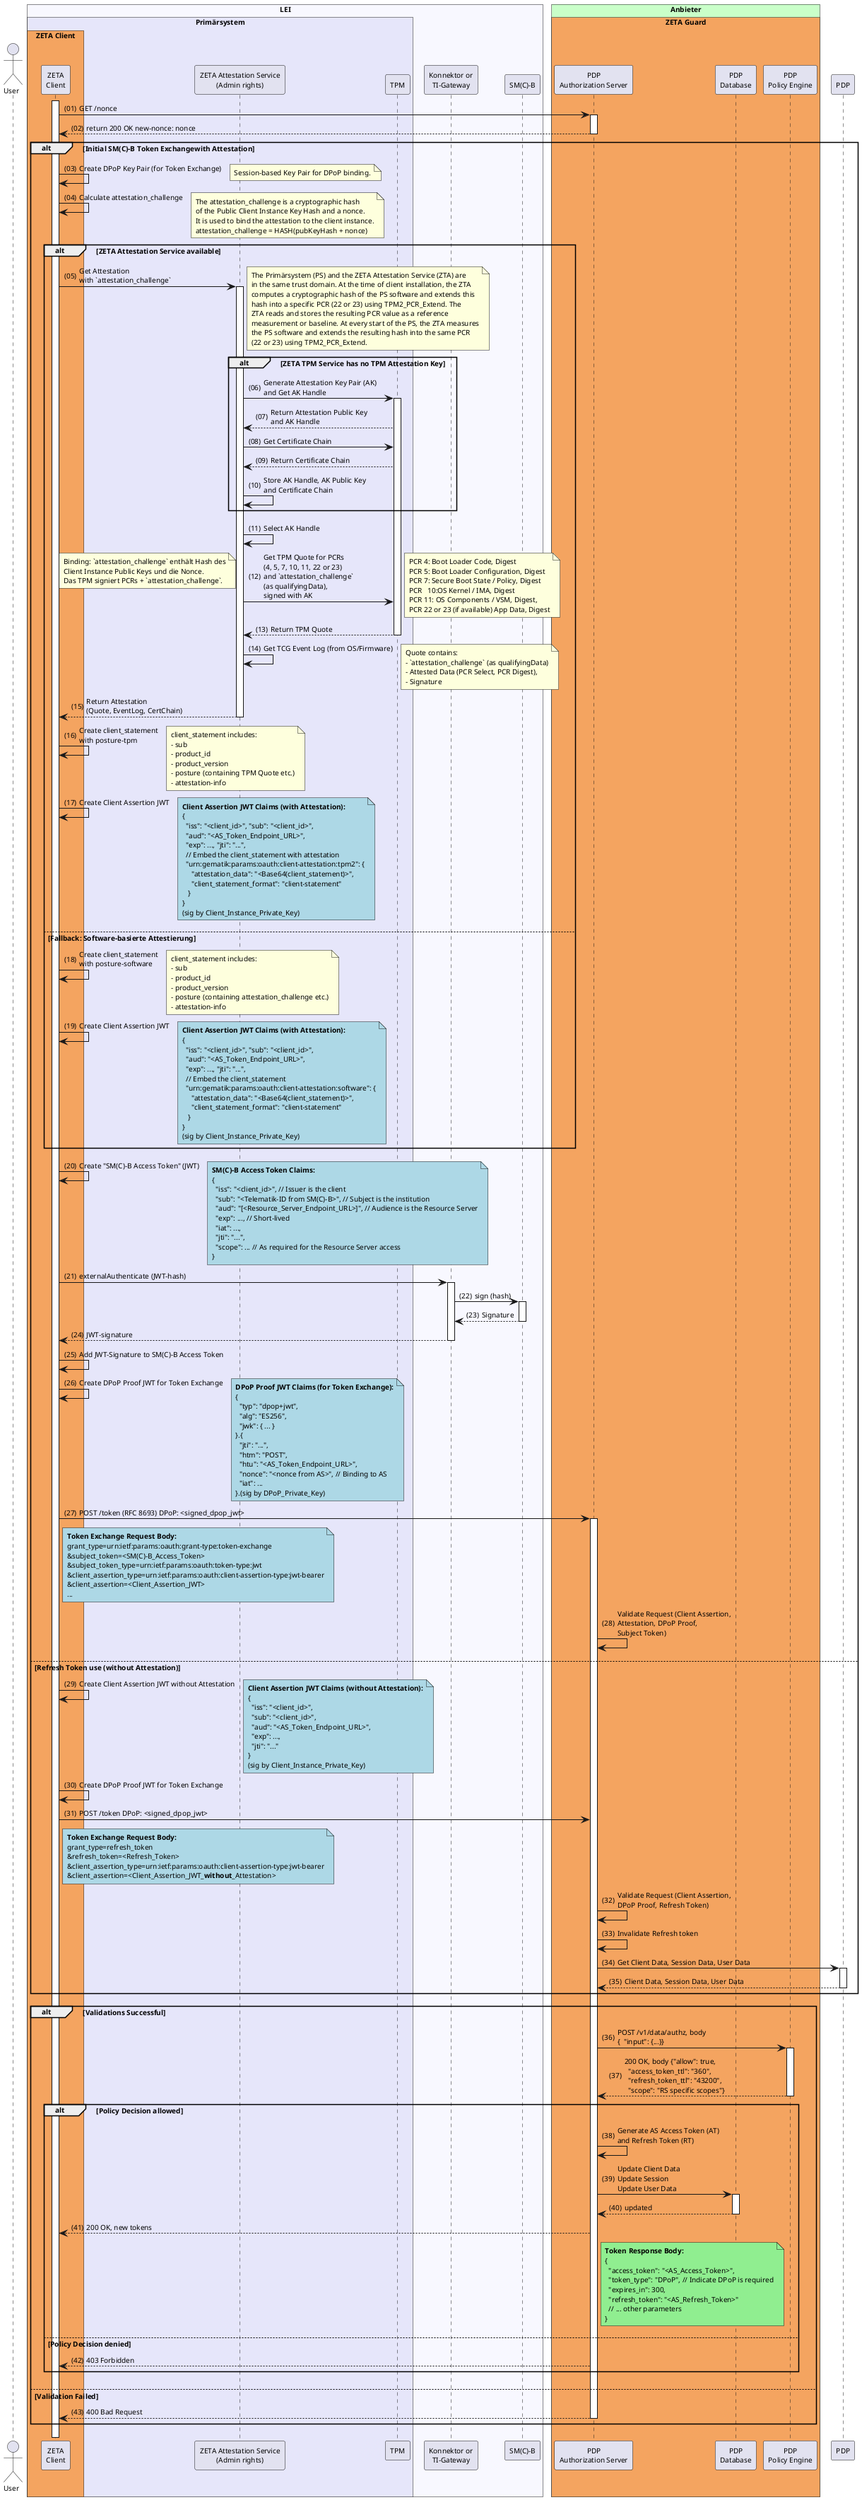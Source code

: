 @startuml "token-exchange-with-client-assertion-jwt-auth"
autonumber "(00)"
skinparam defaultFontSize 10
skinparam defaultFontName Helvetica
skinparam DefaultMonospacedFontName Courier
skinparam lengthAdjust none
skinparam sequenceReferenceBackgroundColor White
skinparam SequenceReferenceFontSize 12
/'skinparam SequenceReferenceFontStyle bold
'/

!pragma teoz true

Actor User
box "LEI" #GhostWhite
  box "Primärsystem" #Lavender
    box "ZETA Client" #SandyBrown
      participant Client as "ZETA\nClient"
    end box
    participant ZAS as "ZETA Attestation Service\n(Admin rights)"
    participant TPM as "TPM"
  end box
  participant Konnektor as "Konnektor or\nTI-Gateway"
  participant SMB as "SM(C)-B"
end box

box "Anbieter" #TECHNOLOGY
  box "ZETA Guard" #SandyBrown
    participant AuthS as "PDP\nAuthorization Server"
    participant PDPDB as "PDP\nDatabase"
    participant PE as "PDP\nPolicy Engine"
  end box
end box

Client ++
Client -> AuthS ++ : GET /nonce
AuthS --> Client --: return 200 OK new-nonce: nonce

' === START: TOKEN EXCHANGE SECTION ===
alt Initial SM(C)-B Token Exchangewith Attestation
  Client -> Client : Create DPoP Key Pair (for Token Exchange)
  note right: Session-based Key Pair for DPoP binding.

  Client -> Client: Calculate attestation_challenge
  note right: The attestation_challenge is a cryptographic hash\nof the Public Client Instance Key Hash and a nonce.\nIt is used to bind the attestation to the client instance.\nattestation_challenge = HASH(pubKeyHash + nonce)
  
  ' === START: ATTESTATION SECTION ===
  alt ZETA Attestation Service available
    Client -> ZAS ++ : Get Attestation\nwith `attestation_challenge`
    alt ZETA TPM Service has no TPM Attestation Key
      note right: The Primärsystem (PS) and the ZETA Attestation Service (ZTA) are\nin the same trust domain. At the time of client installation, the ZTA\ncomputes a cryptographic hash of the PS software and extends this\nhash into a specific PCR (22 or 23) using TPM2_PCR_Extend. The\nZTA reads and stores the resulting PCR value as a reference\nmeasurement or baseline. At every start of the PS, the ZTA measures\nthe PS software and extends the resulting hash into the same PCR\n(22 or 23) using TPM2_PCR_Extend.
      ZAS -> TPM ++ : Generate Attestation Key Pair (AK)\nand Get AK Handle
      TPM --> ZAS: Return Attestation Public Key\nand AK Handle
      ZAS -> TPM: Get Certificate Chain
      TPM --> ZAS: Return Certificate Chain
      ZAS -> ZAS: Store AK Handle, AK Public Key\nand Certificate Chain
    end alt

    ZAS -> ZAS: Select AK Handle
    ZAS -> TPM: Get TPM Quote for PCRs\n(4, 5, 7, 10, 11, 22 or 23)\nand `attestation_challenge`\n(as qualifyingData),\nsigned with AK
    note left: Binding: `attestation_challenge` enthält Hash des\nClient Instance Public Keys und die Nonce.\nDas TPM signiert PCRs + `attestation_challenge`.
    note right: PCR 4: Boot Loader Code, Digest\nPCR 5: Boot Loader Configuration, Digest\nPCR 7: Secure Boot State / Policy, Digest\nPCR   10:OS Kernel / IMA, Digest\nPCR 11: OS Components / VSM, Digest,\nPCR 22 or 23 (if available) App Data, Digest
    TPM --> ZAS --: Return TPM Quote
    ZAS -> ZAS: Get TCG Event Log (from OS/Firmware)
    note right: Quote contains:\n- `attestation_challenge` (as qualifyingData)\n- Attested Data (PCR Select, PCR Digest),\n- Signature
    ZAS --> Client --: Return Attestation\n(Quote, EventLog, CertChain)
    Client -> Client: Create client_statement\nwith posture-tpm
    note right: client_statement includes:\n- sub\n- product_id\n- product_version\n- posture (containing TPM Quote etc.)\n- attestation-info
    Client -> Client : Create Client Assertion JWT
    note right #lightblue
        **Client Assertion JWT Claims (with Attestation):**
        {
          "iss": "<client_id>", "sub": "<client_id>",
          "aud": "<AS_Token_Endpoint_URL>",
          "exp": ..., "jti": "...",
          // Embed the client_statement with attestation
          "urn:gematik:params:oauth:client-attestation:tpm2": {
             "attestation_data": "<Base64(client_statement)>",
             "client_statement_format": "client-statement"
           }
        }
        (sig by Client_Instance_Private_Key)
    end note
  else Fallback: Software-basierte Attestierung
    Client -> Client: Create client_statement\nwith posture-software
    note right: client_statement includes:\n- sub\n- product_id\n- product_version\n- posture (containing attestation_challenge etc.)\n- attestation-info
    Client -> Client : Create Client Assertion JWT
    note right #lightblue
        **Client Assertion JWT Claims (with Attestation):**
        {
          "iss": "<client_id>", "sub": "<client_id>",
          "aud": "<AS_Token_Endpoint_URL>",
          "exp": ..., "jti": "...",
          // Embed the client_statement
          "urn:gematik:params:oauth:client-attestation:software": {
             "attestation_data": "<Base64(client_statement)>",
             "client_statement_format": "client-statement"
           }
        }
        (sig by Client_Instance_Private_Key)
    end note
  end alt
  ' === END: ATTESTATION SECTION ===

  ' === START: SM(C)-B Access Token Creation ===
  Client -> Client : Create "SM(C)-B Access Token" (JWT)
  note right #lightblue
      **SM(C)-B Access Token Claims:**
      {
        "iss": "<client_id>", // Issuer is the client
        "sub": "<Telematik-ID from SM(C)-B>", // Subject is the institution
        "aud": "[<Resource_Server_Endpoint_URL>]", // Audience is the Resource Server
        "exp": ..., // Short-lived
        "iat": ...,
        "jti": "...",
        "scope": ... // As required for the Resource Server access
      }
  end note

  Client -> Konnektor ++ : externalAuthenticate (JWT-hash)
  Konnektor -> SMB ++ : sign (hash)
  SMB --> Konnektor -- : Signature
  Konnektor --> Client -- : JWT-signature
  Client -> Client : Add JWT-Signature to SM(C)-B Access Token

  Client -> Client : Create DPoP Proof JWT for Token Exchange
  note right #lightblue
      **DPoP Proof JWT Claims (for Token Exchange):**
      {
        "typ": "dpop+jwt",
        "alg": "ES256",
        "jwk": { ... }
      }.{
        "jti": "...",
        "htm": "POST",
        "htu": "<AS_Token_Endpoint_URL>",
        "nonce": "<nonce from AS>", // Binding to AS
        "iat": ...
      }.(sig by DPoP_Private_Key)
  end note
  ' === END: SM(C)-B Access Token Creation ===

  Client -> AuthS ++ : POST /token (RFC 8693) DPoP: <signed_dpop_jwt>
    note right of Client #lightblue
    **Token Exchange Request Body:**
    grant_type=urn:ietf:params:oauth:grant-type:token-exchange
    &subject_token=<SM(C)-B_Access_Token>
    &subject_token_type=urn:ietf:params:oauth:token-type:jwt
    &client_assertion_type=urn:ietf:params:oauth:client-assertion-type:jwt-bearer
    &client_assertion=<Client_Assertion_JWT>
    ...
    end note
  AuthS -> AuthS : Validate Request (Client Assertion,\nAttestation, DPoP Proof,\nSubject Token)

else Refresh Token use (without Attestation)
  Client -> Client : Create Client Assertion JWT without Attestation
  note right #lightblue
      **Client Assertion JWT Claims (without Attestation):**
      {
        "iss": "<client_id>",
        "sub": "<client_id>",
        "aud": "<AS_Token_Endpoint_URL>",
        "exp": ...,
        "jti": "..."
      }
      (sig by Client_Instance_Private_Key)
  end note

  Client -> Client : Create DPoP Proof JWT for Token Exchange

  Client -> AuthS: POST /token DPoP: <signed_dpop_jwt>
  note right of Client #lightblue
    **Token Exchange Request Body:**
    grant_type=refresh_token
    &refresh_token=<Refresh_Token>
    &client_assertion_type=urn:ietf:params:oauth:client-assertion-type:jwt-bearer
    &client_assertion=<Client_Assertion_JWT_**without**_Attestation>
  end note
  AuthS -> AuthS : Validate Request (Client Assertion,\nDPoP Proof, Refresh Token)
  AuthS -> AuthS: Invalidate Refresh token
  AuthS -> PDP ++ : Get Client Data, Session Data, User Data
  PDP --> AuthS --: Client Data, Session Data, User Data
end alt
' === END: TOKEN EXCHANGE SECTION ===

'  === START: VALIDATION SECTION ===
alt Validations Successful
  AuthS -> PE ++ : POST /v1/data/authz, body\n{  "input": {...}}
  PE --> AuthS --: 200 OK, body {"allow": true,\n\
  "access_token_ttl": "360",\n\
  "refresh_token_ttl": "43200",\n\
  "scope": "RS specific scopes"}
  alt Policy Decision allowed
    AuthS -> AuthS : Generate AS Access Token (AT)\nand Refresh Token (RT)
    AuthS -> PDPDB ++ : Update Client Data\nUpdate Session\nUpdate User Data
    PDPDB --> AuthS --: updated
    AuthS --> Client: 200 OK, new tokens
        note right of AuthS #lightgreen
        **Token Response Body:**
        {
          "access_token": "<AS_Access_Token>",
          "token_type": "DPoP", // Indicate DPoP is required
          "expires_in": 300,
          "refresh_token": "<AS_Refresh_Token>"
          // ... other parameters
        }
    end note
  else Policy Decision denied
    AuthS --> Client: 403 Forbidden
  end alt
else Validation Failed
  AuthS --> Client -- : 400 Bad Request
end alt
' === END: VALIDATION SECTION ===

Client --
@enduml